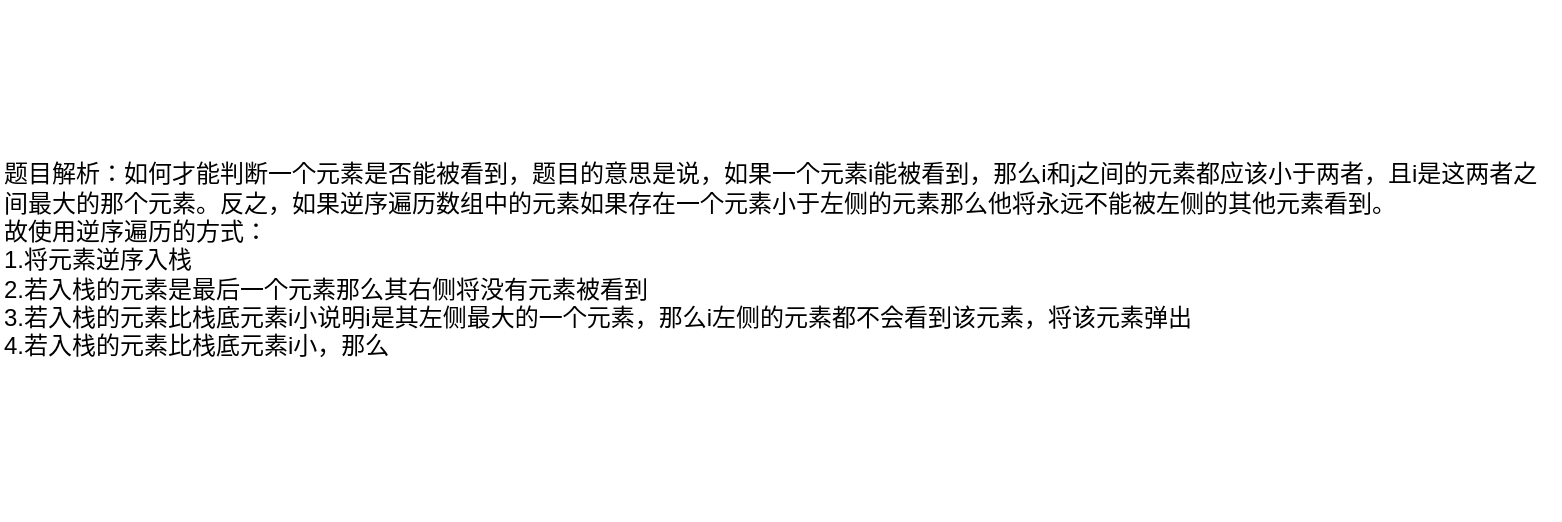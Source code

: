 <mxfile version="22.1.16" type="device">
  <diagram name="Page-1" id="KUtqc2L22SS4XTfvzCSC">
    <mxGraphModel dx="989" dy="577" grid="1" gridSize="10" guides="1" tooltips="1" connect="1" arrows="1" fold="1" page="1" pageScale="1" pageWidth="827" pageHeight="1169" math="0" shadow="0">
      <root>
        <mxCell id="0" />
        <mxCell id="1" parent="0" />
        <mxCell id="CiYOnVtaVBvWh13FewnK-1" value="题目解析：如何才能判断一个元素是否能被看到，题目的意思是说，如果一个元素i能被看到，那么i和j之间的元素都应该小于两者，且i是这两者之间最大的那个元素。反之，如果逆序遍历数组中的元素如果存在一个元素小于左侧的元素那么他将永远不能被左侧的其他元素看到。&lt;br&gt;故使用逆序遍历的方式：&lt;br&gt;1.将元素逆序入栈&lt;br&gt;2.若入栈的元素是最后一个元素那么其右侧将没有元素被看到&lt;br&gt;3.若入栈的元素比栈底元素i小说明i是其左侧最大的一个元素，那么i左侧的元素都不会看到该元素，将该元素弹出&lt;br&gt;4.若入栈的元素比栈底元素i小，那么" style="text;strokeColor=none;align=left;fillColor=none;html=1;verticalAlign=middle;whiteSpace=wrap;rounded=0;" vertex="1" parent="1">
          <mxGeometry y="120" width="780" height="260" as="geometry" />
        </mxCell>
      </root>
    </mxGraphModel>
  </diagram>
</mxfile>

